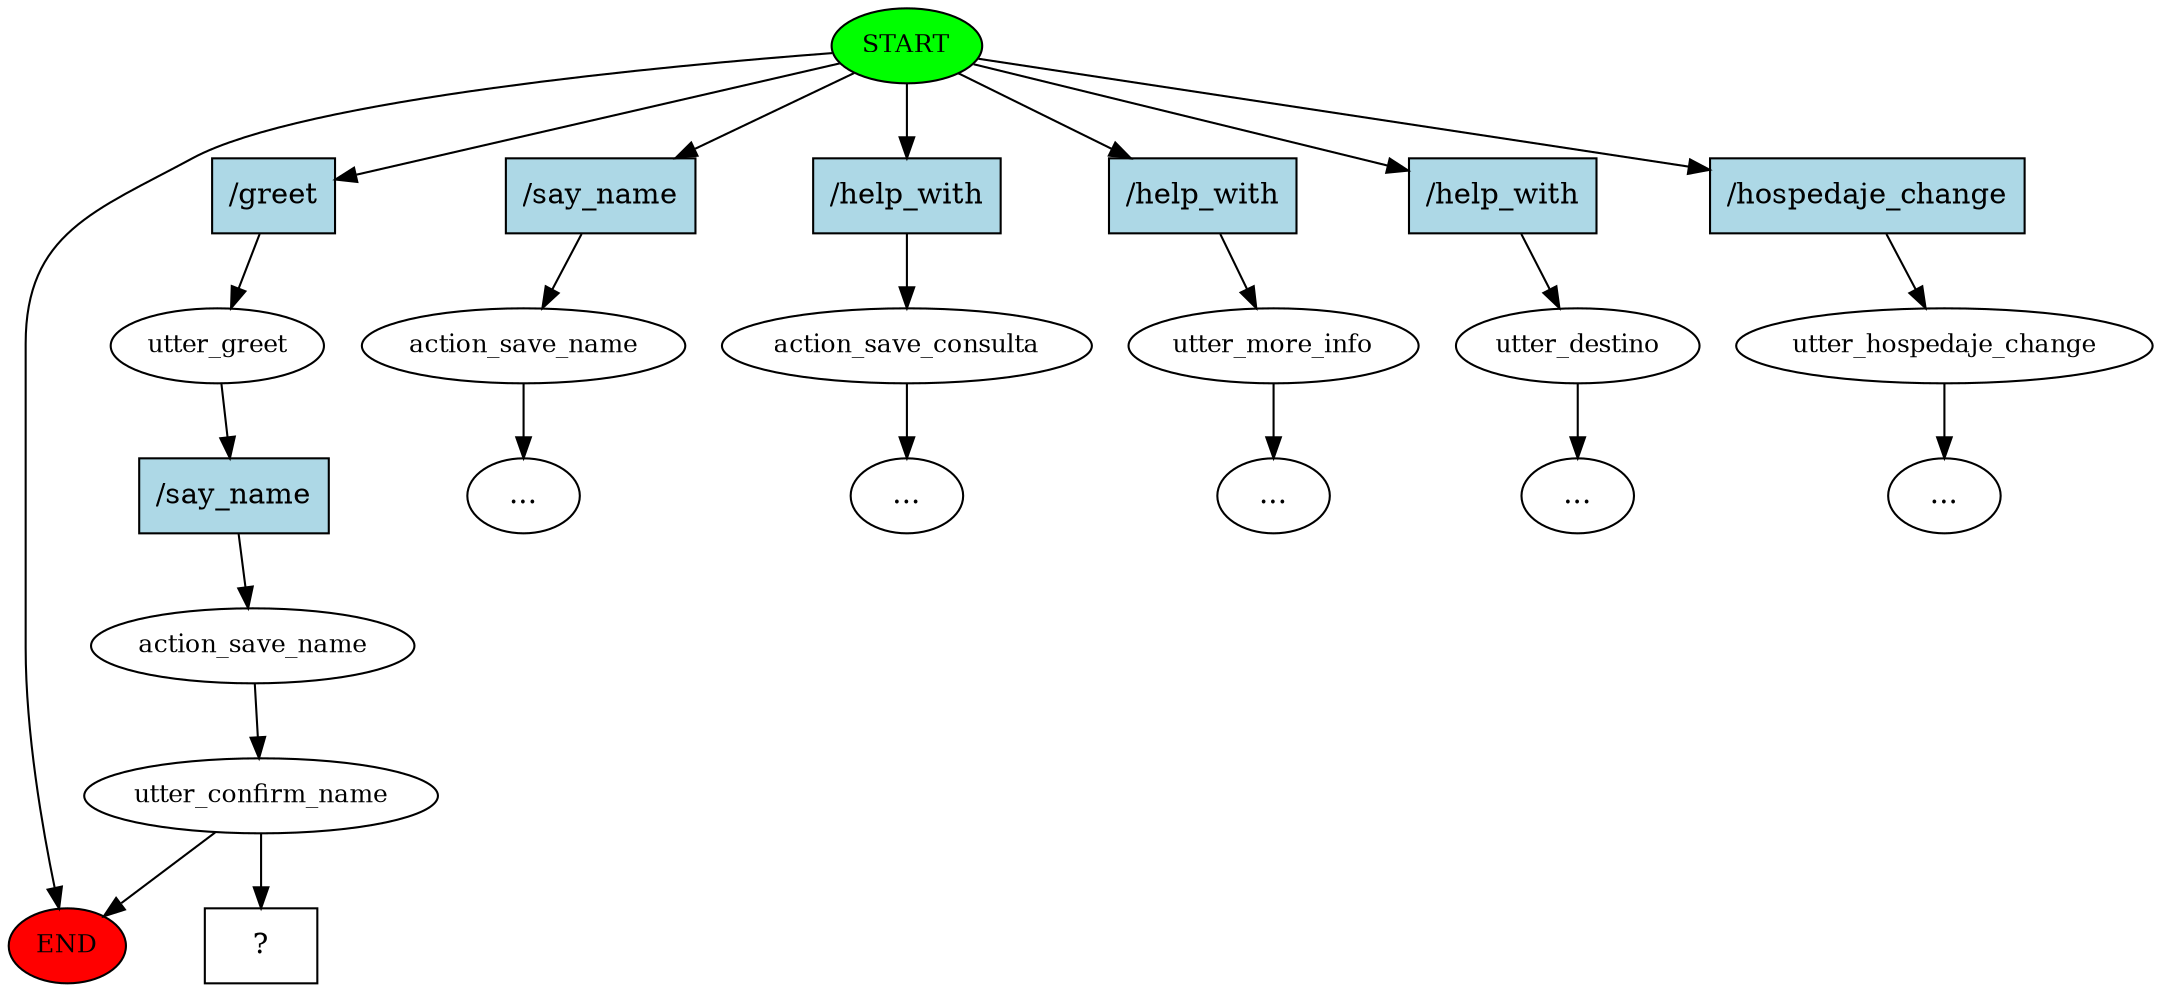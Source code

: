 digraph  {
0 [class="start active", fillcolor=green, fontsize=12, label=START, style=filled];
"-1" [class=end, fillcolor=red, fontsize=12, label=END, style=filled];
1 [class=active, fontsize=12, label=utter_greet];
2 [class=active, fontsize=12, label=action_save_name];
3 [class=active, fontsize=12, label=utter_confirm_name];
4 [class="", fontsize=12, label=action_save_name];
"-3" [class=ellipsis, label="..."];
5 [class="", fontsize=12, label=action_save_consulta];
"-4" [class=ellipsis, label="..."];
6 [class="", fontsize=12, label=utter_more_info];
"-5" [class=ellipsis, label="..."];
7 [class="", fontsize=12, label=utter_destino];
"-6" [class=ellipsis, label="..."];
8 [class="", fontsize=12, label=utter_hospedaje_change];
"-7" [class=ellipsis, label="..."];
12 [class="intent dashed active", label="  ?  ", shape=rect];
13 [class="intent active", fillcolor=lightblue, label="/greet", shape=rect, style=filled];
14 [class=intent, fillcolor=lightblue, label="/say_name", shape=rect, style=filled];
15 [class=intent, fillcolor=lightblue, label="/help_with", shape=rect, style=filled];
16 [class=intent, fillcolor=lightblue, label="/help_with", shape=rect, style=filled];
17 [class=intent, fillcolor=lightblue, label="/help_with", shape=rect, style=filled];
18 [class=intent, fillcolor=lightblue, label="/hospedaje_change", shape=rect, style=filled];
19 [class="intent active", fillcolor=lightblue, label="/say_name", shape=rect, style=filled];
0 -> "-1"  [class="", key=NONE, label=""];
0 -> 13  [class=active, key=0];
0 -> 14  [class="", key=0];
0 -> 15  [class="", key=0];
0 -> 16  [class="", key=0];
0 -> 17  [class="", key=0];
0 -> 18  [class="", key=0];
1 -> 19  [class=active, key=0];
2 -> 3  [class=active, key=NONE, label=""];
3 -> "-1"  [class="", key=NONE, label=""];
3 -> 12  [class=active, key=NONE, label=""];
4 -> "-3"  [class="", key=NONE, label=""];
5 -> "-4"  [class="", key=NONE, label=""];
6 -> "-5"  [class="", key=NONE, label=""];
7 -> "-6"  [class="", key=NONE, label=""];
8 -> "-7"  [class="", key=NONE, label=""];
13 -> 1  [class=active, key=0];
14 -> 4  [class="", key=0];
15 -> 5  [class="", key=0];
16 -> 6  [class="", key=0];
17 -> 7  [class="", key=0];
18 -> 8  [class="", key=0];
19 -> 2  [class=active, key=0];
}
